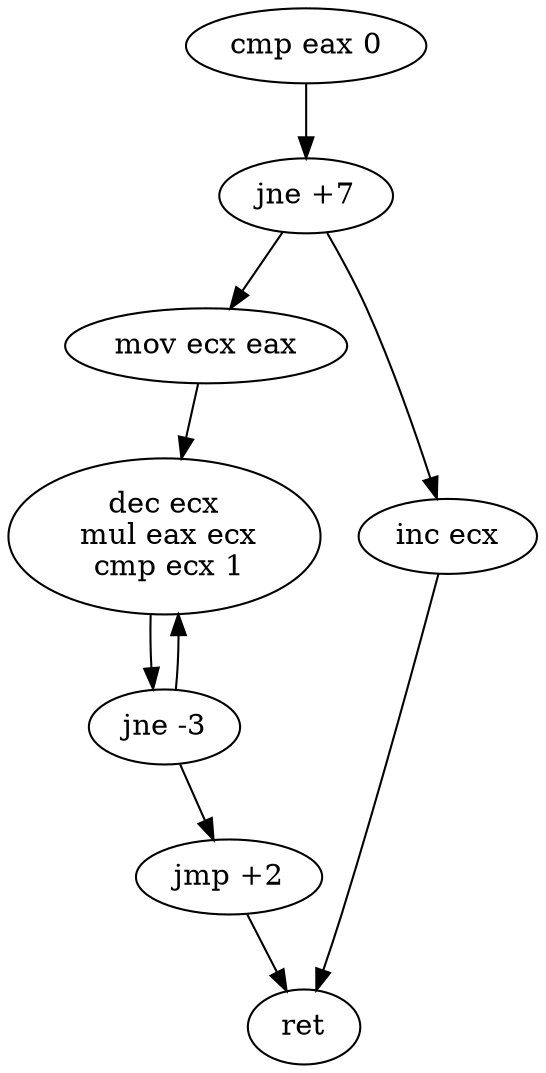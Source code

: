 Digraph G{
fontname=cmr10;
"10" [label="cmp eax 0"]
"1" [label="jne +7"]
"2" [label="mov ecx eax"]
"3" [label="dec ecx\n mul eax ecx\n cmp ecx 1"]
"6" [label="jne -3"]
"7" [label="jmp +2"]
"8" [label="inc ecx"]
"9" [label="ret"]
"10" -> "1"
"1" -> "2"
"1" -> "8"
"2" -> "3"
"3" -> "6"
"6" -> "3"
"6" -> "7"
"7" -> "9"
"8" -> "9"
}
